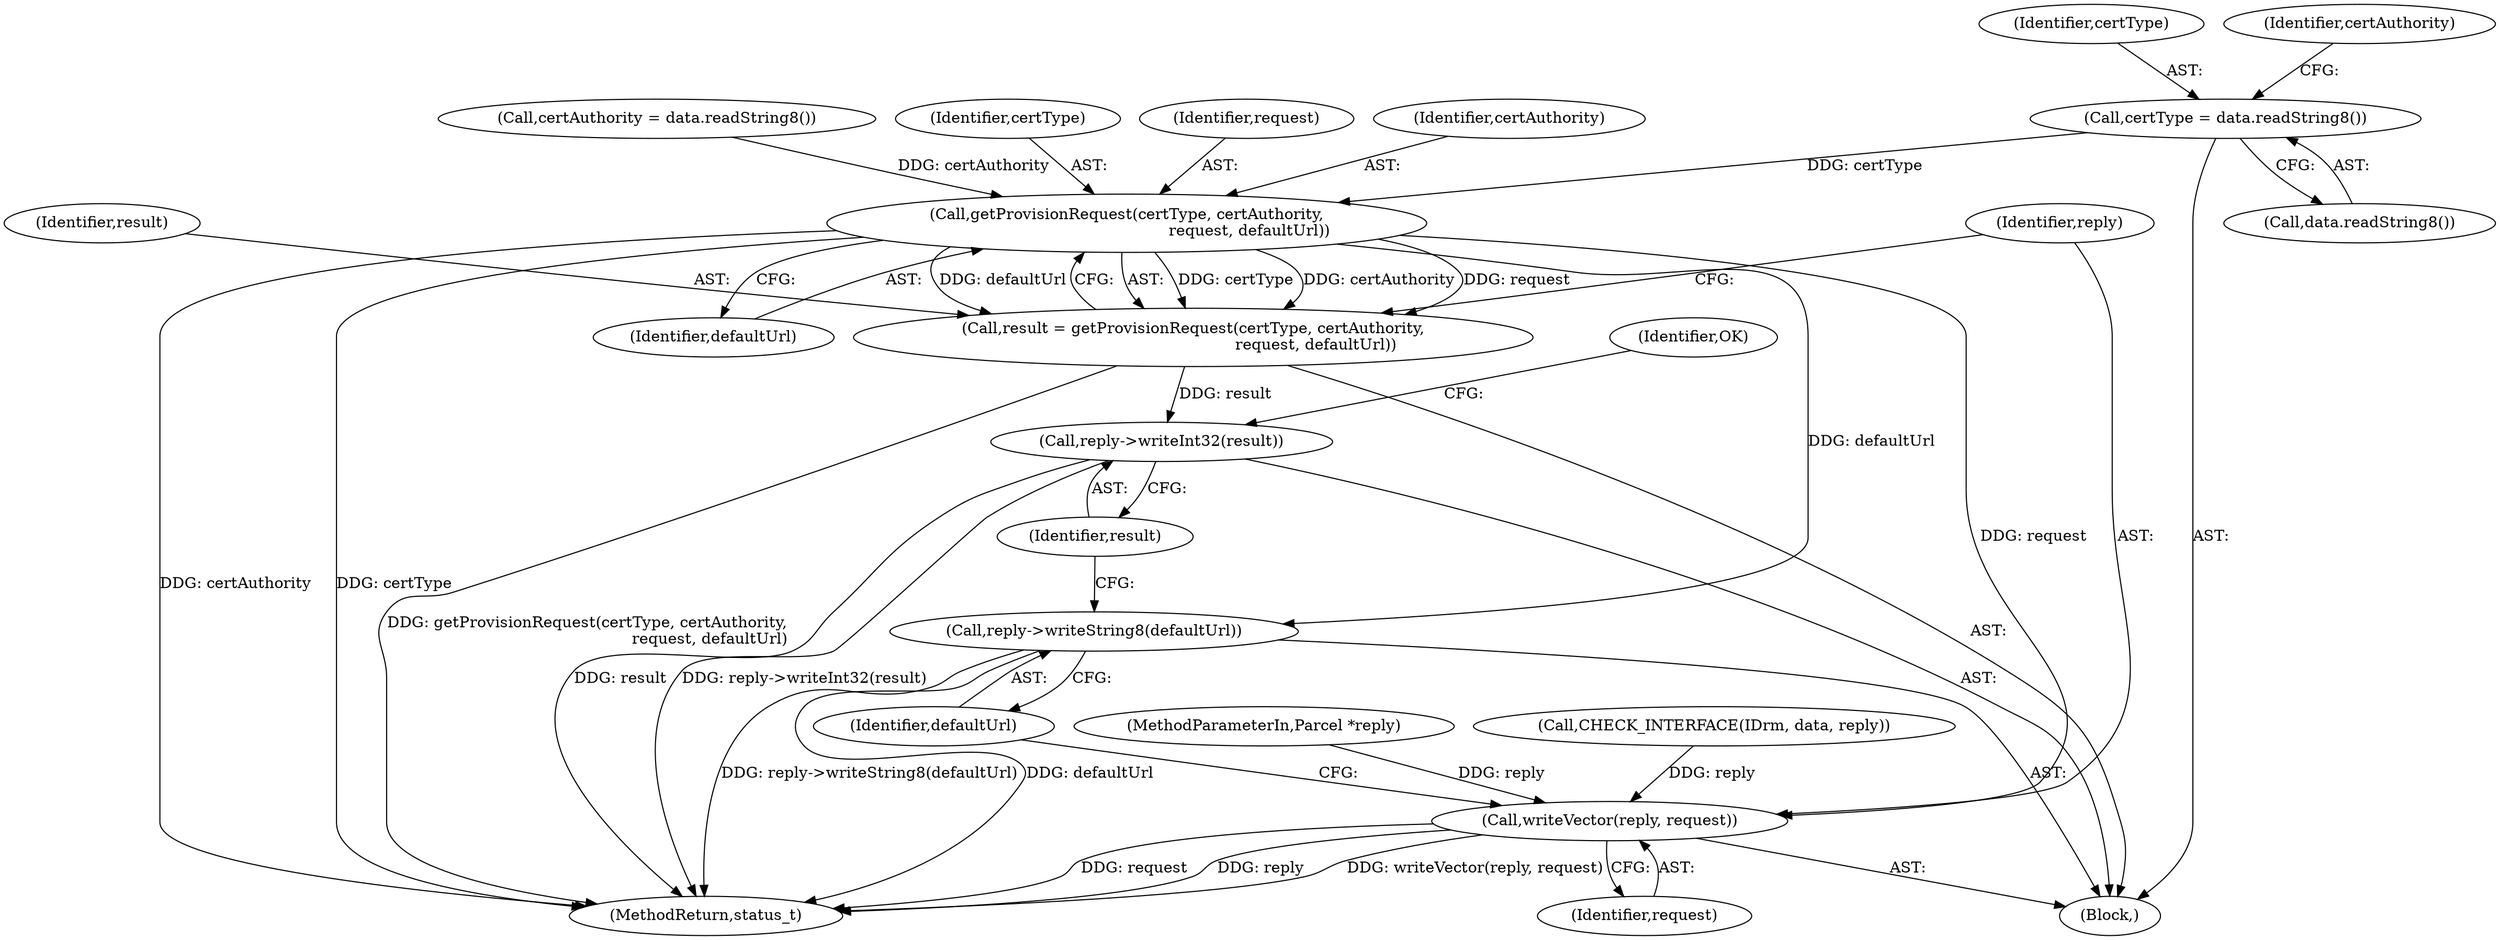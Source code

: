 digraph "0_Android_5a856f2092f7086aa0fea9ae06b9255befcdcd34@API" {
"1000398" [label="(Call,certType = data.readString8())"];
"1000410" [label="(Call,getProvisionRequest(certType, certAuthority,\n                                                  request, defaultUrl))"];
"1000408" [label="(Call,result = getProvisionRequest(certType, certAuthority,\n                                                  request, defaultUrl))"];
"1000420" [label="(Call,reply->writeInt32(result))"];
"1000415" [label="(Call,writeVector(reply, request))"];
"1000418" [label="(Call,reply->writeString8(defaultUrl))"];
"1000413" [label="(Identifier,request)"];
"1000412" [label="(Identifier,certAuthority)"];
"1000423" [label="(Identifier,OK)"];
"1000400" [label="(Call,data.readString8())"];
"1000402" [label="(Call,certAuthority = data.readString8())"];
"1000418" [label="(Call,reply->writeString8(defaultUrl))"];
"1000399" [label="(Identifier,certType)"];
"1000415" [label="(Call,writeVector(reply, request))"];
"1000417" [label="(Identifier,request)"];
"1000420" [label="(Call,reply->writeInt32(result))"];
"1000419" [label="(Identifier,defaultUrl)"];
"1000393" [label="(Call,CHECK_INTERFACE(IDrm, data, reply))"];
"1000409" [label="(Identifier,result)"];
"1000411" [label="(Identifier,certType)"];
"1000410" [label="(Call,getProvisionRequest(certType, certAuthority,\n                                                  request, defaultUrl))"];
"1000901" [label="(MethodReturn,status_t)"];
"1000416" [label="(Identifier,reply)"];
"1000398" [label="(Call,certType = data.readString8())"];
"1000414" [label="(Identifier,defaultUrl)"];
"1000103" [label="(MethodParameterIn,Parcel *reply)"];
"1000408" [label="(Call,result = getProvisionRequest(certType, certAuthority,\n                                                  request, defaultUrl))"];
"1000421" [label="(Identifier,result)"];
"1000392" [label="(Block,)"];
"1000403" [label="(Identifier,certAuthority)"];
"1000398" -> "1000392"  [label="AST: "];
"1000398" -> "1000400"  [label="CFG: "];
"1000399" -> "1000398"  [label="AST: "];
"1000400" -> "1000398"  [label="AST: "];
"1000403" -> "1000398"  [label="CFG: "];
"1000398" -> "1000410"  [label="DDG: certType"];
"1000410" -> "1000408"  [label="AST: "];
"1000410" -> "1000414"  [label="CFG: "];
"1000411" -> "1000410"  [label="AST: "];
"1000412" -> "1000410"  [label="AST: "];
"1000413" -> "1000410"  [label="AST: "];
"1000414" -> "1000410"  [label="AST: "];
"1000408" -> "1000410"  [label="CFG: "];
"1000410" -> "1000901"  [label="DDG: certType"];
"1000410" -> "1000901"  [label="DDG: certAuthority"];
"1000410" -> "1000408"  [label="DDG: certType"];
"1000410" -> "1000408"  [label="DDG: certAuthority"];
"1000410" -> "1000408"  [label="DDG: request"];
"1000410" -> "1000408"  [label="DDG: defaultUrl"];
"1000402" -> "1000410"  [label="DDG: certAuthority"];
"1000410" -> "1000415"  [label="DDG: request"];
"1000410" -> "1000418"  [label="DDG: defaultUrl"];
"1000408" -> "1000392"  [label="AST: "];
"1000409" -> "1000408"  [label="AST: "];
"1000416" -> "1000408"  [label="CFG: "];
"1000408" -> "1000901"  [label="DDG: getProvisionRequest(certType, certAuthority,\n                                                  request, defaultUrl)"];
"1000408" -> "1000420"  [label="DDG: result"];
"1000420" -> "1000392"  [label="AST: "];
"1000420" -> "1000421"  [label="CFG: "];
"1000421" -> "1000420"  [label="AST: "];
"1000423" -> "1000420"  [label="CFG: "];
"1000420" -> "1000901"  [label="DDG: reply->writeInt32(result)"];
"1000420" -> "1000901"  [label="DDG: result"];
"1000415" -> "1000392"  [label="AST: "];
"1000415" -> "1000417"  [label="CFG: "];
"1000416" -> "1000415"  [label="AST: "];
"1000417" -> "1000415"  [label="AST: "];
"1000419" -> "1000415"  [label="CFG: "];
"1000415" -> "1000901"  [label="DDG: reply"];
"1000415" -> "1000901"  [label="DDG: writeVector(reply, request)"];
"1000415" -> "1000901"  [label="DDG: request"];
"1000393" -> "1000415"  [label="DDG: reply"];
"1000103" -> "1000415"  [label="DDG: reply"];
"1000418" -> "1000392"  [label="AST: "];
"1000418" -> "1000419"  [label="CFG: "];
"1000419" -> "1000418"  [label="AST: "];
"1000421" -> "1000418"  [label="CFG: "];
"1000418" -> "1000901"  [label="DDG: reply->writeString8(defaultUrl)"];
"1000418" -> "1000901"  [label="DDG: defaultUrl"];
}
